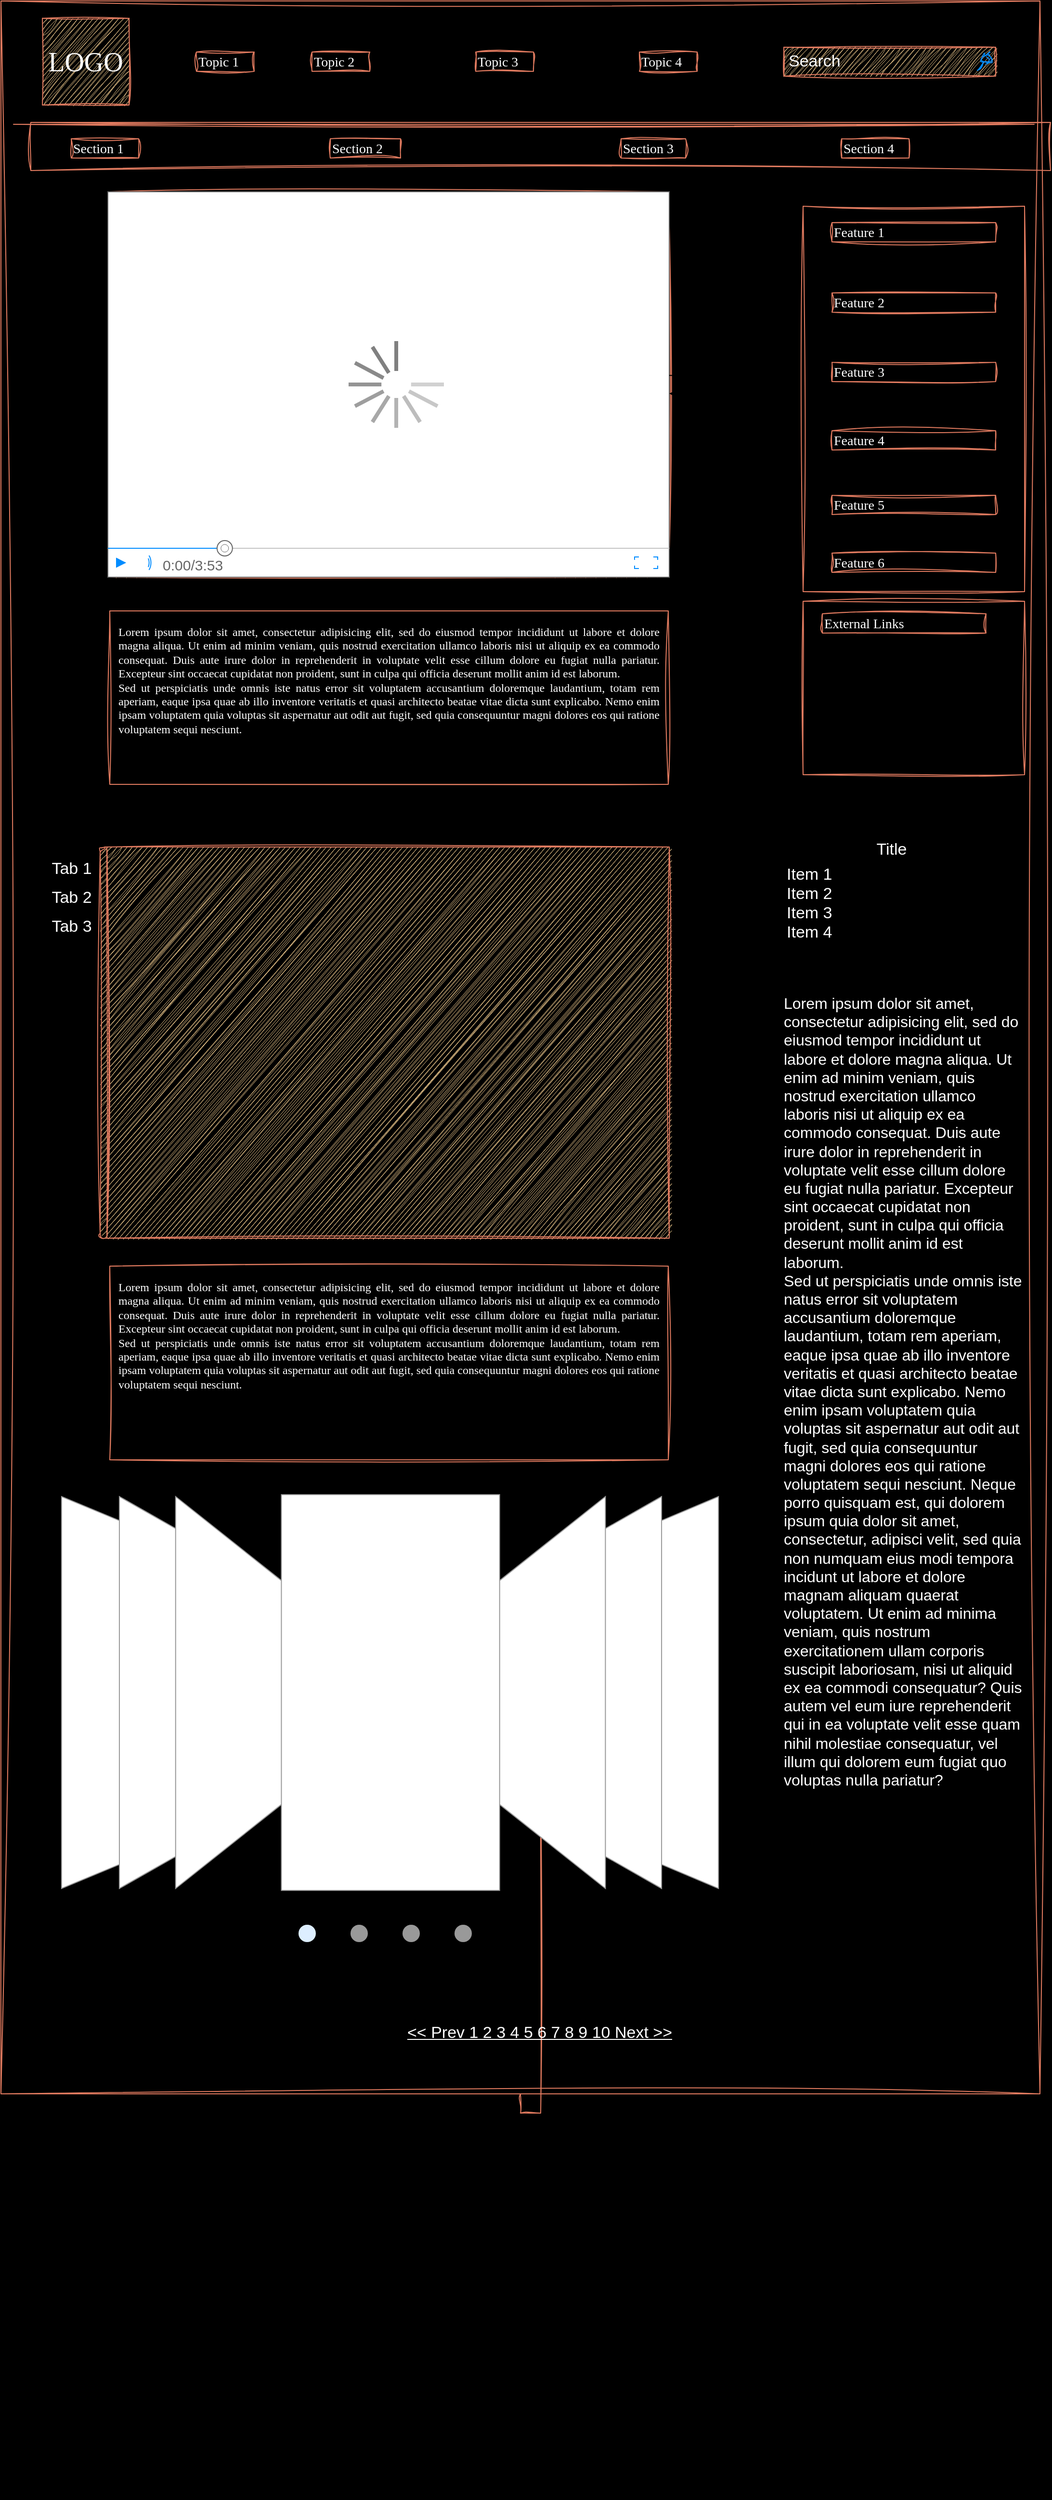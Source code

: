 <mxfile version="22.0.4" type="onedrive">
  <diagram name="Page-1" id="03018318-947c-dd8e-b7a3-06fadd420f32">
    <mxGraphModel grid="0" page="1" gridSize="10" guides="1" tooltips="1" connect="1" arrows="1" fold="1" pageScale="1" pageWidth="1100" pageHeight="850" background="#000000" math="0" shadow="0">
      <root>
        <mxCell id="0" />
        <mxCell id="1" parent="0" />
        <mxCell id="dLw2Lxp6HoIGuJWy9Hcp-2" style="edgeStyle=orthogonalEdgeStyle;rounded=0;orthogonalLoop=1;jettySize=auto;html=1;sketch=1;curveFitting=1;jiggle=2;labelBackgroundColor=none;strokeColor=#E07A5F;fontColor=#ffffff;" edge="1" parent="1" source="677b7b8949515195-1">
          <mxGeometry relative="1" as="geometry">
            <mxPoint x="560" y="950.333" as="targetPoint" />
          </mxGeometry>
        </mxCell>
        <mxCell id="1NPm21L4E8zt40Me9iO8-26" style="edgeStyle=none;curved=1;rounded=0;orthogonalLoop=1;jettySize=auto;html=1;fontSize=12;startSize=8;endSize=8;" edge="1" parent="1" source="677b7b8949515195-1">
          <mxGeometry relative="1" as="geometry">
            <mxPoint x="577.571" y="1746.857" as="targetPoint" />
          </mxGeometry>
        </mxCell>
        <mxCell id="677b7b8949515195-1" value="" style="whiteSpace=wrap;html=1;rounded=0;shadow=0;labelBackgroundColor=none;strokeColor=#E07A5F;strokeWidth=1;fillColor=none;fontFamily=Verdana;fontSize=12;fontColor=#ffffff;align=center;comic=1;sketch=1;curveFitting=1;jiggle=2;" vertex="1" parent="1">
          <mxGeometry y="-846" width="1079" height="2172" as="geometry" />
        </mxCell>
        <mxCell id="677b7b8949515195-2" value="LOGO" style="whiteSpace=wrap;html=1;rounded=0;shadow=0;labelBackgroundColor=none;strokeWidth=1;fontFamily=Verdana;fontSize=28;align=center;comic=1;strokeColor=#E07A5F;fontColor=#ffffff;sketch=1;curveFitting=1;jiggle=2;fillColor=#F2CC8F;" vertex="1" parent="1">
          <mxGeometry x="43" y="-828" width="90" height="90" as="geometry" />
        </mxCell>
        <mxCell id="677b7b8949515195-3" value="Search" style="strokeWidth=1;shadow=0;dashed=0;align=center;html=1;shape=mxgraph.mockup.forms.searchBox;strokeColor=#E07A5F;mainText=;strokeColor2=#008cff;fontColor=#ffffff;fontSize=17;align=left;spacingLeft=3;rounded=0;labelBackgroundColor=none;comic=1;sketch=1;curveFitting=1;jiggle=2;fillColor=#F2CC8F;" vertex="1" parent="1">
          <mxGeometry x="813" y="-798" width="220" height="30" as="geometry" />
        </mxCell>
        <mxCell id="677b7b8949515195-4" value="Topic 1" style="text;html=1;points=[];align=left;verticalAlign=top;spacingTop=-4;fontSize=14;fontFamily=Verdana;strokeColor=#E07A5F;fontColor=#ffffff;sketch=1;curveFitting=1;jiggle=2;labelBackgroundColor=none;" vertex="1" parent="1">
          <mxGeometry x="203" y="-793" width="60" height="20" as="geometry" />
        </mxCell>
        <mxCell id="677b7b8949515195-5" value="Topic 2" style="text;html=1;points=[];align=left;verticalAlign=top;spacingTop=-4;fontSize=14;fontFamily=Verdana;strokeColor=#E07A5F;fontColor=#ffffff;sketch=1;curveFitting=1;jiggle=2;labelBackgroundColor=none;" vertex="1" parent="1">
          <mxGeometry x="323" y="-793" width="60" height="20" as="geometry" />
        </mxCell>
        <mxCell id="677b7b8949515195-6" value="Topic 3" style="text;html=1;points=[];align=left;verticalAlign=top;spacingTop=-4;fontSize=14;fontFamily=Verdana;strokeColor=#E07A5F;fontColor=#ffffff;sketch=1;curveFitting=1;jiggle=2;labelBackgroundColor=none;" vertex="1" parent="1">
          <mxGeometry x="493" y="-793" width="60" height="20" as="geometry" />
        </mxCell>
        <mxCell id="677b7b8949515195-7" value="Topic 4" style="text;html=1;points=[];align=left;verticalAlign=top;spacingTop=-4;fontSize=14;fontFamily=Verdana;strokeColor=#E07A5F;fontColor=#ffffff;sketch=1;curveFitting=1;jiggle=2;labelBackgroundColor=none;" vertex="1" parent="1">
          <mxGeometry x="663" y="-793" width="60" height="20" as="geometry" />
        </mxCell>
        <mxCell id="677b7b8949515195-9" value="" style="line;strokeWidth=1;html=1;rounded=0;shadow=0;labelBackgroundColor=none;fillColor=none;fontFamily=Verdana;fontSize=14;fontColor=#ffffff;align=center;comic=1;strokeColor=#E07A5F;sketch=1;curveFitting=1;jiggle=2;" vertex="1" parent="1">
          <mxGeometry x="13" y="-723" width="1060" height="10" as="geometry" />
        </mxCell>
        <mxCell id="677b7b8949515195-10" value="" style="whiteSpace=wrap;html=1;rounded=0;shadow=0;labelBackgroundColor=none;strokeWidth=1;fillColor=none;fontFamily=Verdana;fontSize=12;align=center;comic=1;strokeColor=#E07A5F;fontColor=#ffffff;sketch=1;curveFitting=1;jiggle=2;" vertex="1" parent="1">
          <mxGeometry x="31" y="-720" width="1059" height="50" as="geometry" />
        </mxCell>
        <mxCell id="677b7b8949515195-11" value="Section 1" style="text;html=1;points=[];align=left;verticalAlign=top;spacingTop=-4;fontSize=14;fontFamily=Verdana;strokeColor=#E07A5F;fontColor=#ffffff;sketch=1;curveFitting=1;jiggle=2;labelBackgroundColor=none;" vertex="1" parent="1">
          <mxGeometry x="73" y="-703" width="70" height="20" as="geometry" />
        </mxCell>
        <mxCell id="677b7b8949515195-12" value="Section 2" style="text;html=1;points=[];align=left;verticalAlign=top;spacingTop=-4;fontSize=14;fontFamily=Verdana;strokeColor=#E07A5F;fontColor=#ffffff;sketch=1;curveFitting=1;jiggle=2;labelBackgroundColor=none;" vertex="1" parent="1">
          <mxGeometry x="342" y="-703" width="73" height="20" as="geometry" />
        </mxCell>
        <mxCell id="677b7b8949515195-13" value="Section 3" style="text;html=1;points=[];align=left;verticalAlign=top;spacingTop=-4;fontSize=14;fontFamily=Verdana;strokeColor=#E07A5F;fontColor=#ffffff;sketch=1;curveFitting=1;jiggle=2;labelBackgroundColor=none;" vertex="1" parent="1">
          <mxGeometry x="644" y="-703" width="67" height="20" as="geometry" />
        </mxCell>
        <mxCell id="677b7b8949515195-14" value="Section 4" style="text;html=1;points=[];align=left;verticalAlign=top;spacingTop=-4;fontSize=14;fontFamily=Verdana;strokeColor=#E07A5F;fontColor=#ffffff;sketch=1;curveFitting=1;jiggle=2;labelBackgroundColor=none;" vertex="1" parent="1">
          <mxGeometry x="873" y="-703" width="70" height="20" as="geometry" />
        </mxCell>
        <mxCell id="677b7b8949515195-15" value="&lt;div style=&quot;text-align: justify&quot;&gt;&lt;span&gt;Lorem ipsum dolor sit amet, consectetur adipisicing elit, sed do eiusmod tempor incididunt ut labore et dolore magna aliqua. Ut enim ad minim veniam, quis nostrud exercitation ullamco laboris nisi ut aliquip ex ea commodo consequat. Duis aute irure dolor in reprehenderit in voluptate velit esse cillum dolore eu fugiat nulla pariatur. Excepteur sint occaecat cupidatat non proident, sunt in culpa qui officia deserunt mollit anim id est laborum.&lt;/span&gt;&lt;/div&gt;&lt;div style=&quot;text-align: justify&quot;&gt;&lt;span&gt;Sed ut perspiciatis unde omnis iste natus error sit voluptatem accusantium doloremque laudantium, totam rem aperiam, eaque ipsa quae ab illo inventore veritatis et quasi architecto beatae vitae dicta sunt explicabo. Nemo enim ipsam voluptatem quia voluptas sit aspernatur aut odit aut fugit, sed quia consequuntur magni dolores eos qui ratione voluptatem sequi nesciunt.&amp;nbsp;&lt;/span&gt;&lt;/div&gt;" style="whiteSpace=wrap;html=1;rounded=0;shadow=0;labelBackgroundColor=none;strokeWidth=1;fillColor=none;fontFamily=Verdana;fontSize=12;align=center;verticalAlign=top;spacing=10;comic=1;strokeColor=#E07A5F;fontColor=#ffffff;sketch=1;curveFitting=1;jiggle=2;" vertex="1" parent="1">
          <mxGeometry x="113" y="-213" width="580" height="180" as="geometry" />
        </mxCell>
        <mxCell id="677b7b8949515195-16" value="" style="verticalLabelPosition=bottom;shadow=0;dashed=0;align=center;html=1;verticalAlign=top;strokeWidth=1;shape=mxgraph.mockup.graphics.simpleIcon;strokeColor=#E07A5F;rounded=0;labelBackgroundColor=none;fontFamily=Verdana;fontSize=14;fontColor=#ffffff;comic=1;sketch=1;curveFitting=1;jiggle=2;fillColor=#F2CC8F;" vertex="1" parent="1">
          <mxGeometry x="113" y="-648" width="580" height="400" as="geometry" />
        </mxCell>
        <mxCell id="677b7b8949515195-25" value="" style="whiteSpace=wrap;html=1;rounded=0;shadow=0;labelBackgroundColor=none;strokeWidth=1;fillColor=none;fontFamily=Verdana;fontSize=12;align=center;comic=1;strokeColor=#E07A5F;fontColor=#ffffff;sketch=1;curveFitting=1;jiggle=2;" vertex="1" parent="1">
          <mxGeometry x="833" y="-633" width="230" height="400" as="geometry" />
        </mxCell>
        <mxCell id="677b7b8949515195-26" value="" style="whiteSpace=wrap;html=1;rounded=0;shadow=0;labelBackgroundColor=none;strokeWidth=1;fillColor=none;fontFamily=Verdana;fontSize=12;align=center;comic=1;strokeColor=#E07A5F;fontColor=#ffffff;sketch=1;curveFitting=1;jiggle=2;" vertex="1" parent="1">
          <mxGeometry x="833" y="-223" width="230" height="180" as="geometry" />
        </mxCell>
        <mxCell id="677b7b8949515195-42" value="External Links" style="text;html=1;points=[];align=left;verticalAlign=top;spacingTop=-4;fontSize=14;fontFamily=Verdana;strokeColor=#E07A5F;fontColor=#ffffff;sketch=1;curveFitting=1;jiggle=2;labelBackgroundColor=none;" vertex="1" parent="1">
          <mxGeometry x="853" y="-210" width="170" height="20" as="geometry" />
        </mxCell>
        <mxCell id="677b7b8949515195-44" value="Feature 1" style="text;html=1;points=[];align=left;verticalAlign=top;spacingTop=-4;fontSize=14;fontFamily=Verdana;strokeColor=#E07A5F;fontColor=#ffffff;aspect=fixed;sketch=1;curveFitting=1;jiggle=2;labelBackgroundColor=none;" vertex="1" parent="1">
          <mxGeometry x="863" y="-616" width="170" height="20" as="geometry" />
        </mxCell>
        <mxCell id="677b7b8949515195-45" value="Feature 2" style="text;html=1;points=[];align=left;verticalAlign=top;spacingTop=-4;fontSize=14;fontFamily=Verdana;strokeColor=#E07A5F;fontColor=#ffffff;aspect=fixed;sketch=1;curveFitting=1;jiggle=2;labelBackgroundColor=none;" vertex="1" parent="1">
          <mxGeometry x="863" y="-543" width="170" height="20" as="geometry" />
        </mxCell>
        <mxCell id="677b7b8949515195-46" value="Feature 3" style="text;html=1;points=[];align=left;verticalAlign=top;spacingTop=-4;fontSize=14;fontFamily=Verdana;strokeColor=#E07A5F;fontColor=#ffffff;aspect=fixed;sketch=1;curveFitting=1;jiggle=2;labelBackgroundColor=none;" vertex="1" parent="1">
          <mxGeometry x="863" y="-471" width="170" height="20" as="geometry" />
        </mxCell>
        <mxCell id="677b7b8949515195-47" value="Feature 4" style="text;html=1;points=[];align=left;verticalAlign=top;spacingTop=-4;fontSize=14;fontFamily=Verdana;strokeColor=#E07A5F;fontColor=#ffffff;aspect=fixed;sketch=1;curveFitting=1;jiggle=2;labelBackgroundColor=none;" vertex="1" parent="1">
          <mxGeometry x="863" y="-400" width="170" height="20" as="geometry" />
        </mxCell>
        <mxCell id="677b7b8949515195-48" value="Feature 5" style="text;html=1;points=[];align=left;verticalAlign=top;spacingTop=-4;fontSize=14;fontFamily=Verdana;strokeColor=#E07A5F;fontColor=#ffffff;aspect=fixed;sketch=1;curveFitting=1;jiggle=2;labelBackgroundColor=none;" vertex="1" parent="1">
          <mxGeometry x="863" y="-333" width="170" height="20" as="geometry" />
        </mxCell>
        <mxCell id="677b7b8949515195-49" value="Feature 6" style="text;html=1;points=[];align=left;verticalAlign=top;spacingTop=-4;fontSize=14;fontFamily=Verdana;strokeColor=#E07A5F;fontColor=#ffffff;sketch=1;curveFitting=1;jiggle=2;labelBackgroundColor=none;" vertex="1" parent="1">
          <mxGeometry x="863" y="-273" width="170" height="20" as="geometry" />
        </mxCell>
        <mxCell id="dLw2Lxp6HoIGuJWy9Hcp-4" value="&lt;div style=&quot;text-align: justify&quot;&gt;&lt;span&gt;Lorem ipsum dolor sit amet, consectetur adipisicing elit, sed do eiusmod tempor incididunt ut labore et dolore magna aliqua. Ut enim ad minim veniam, quis nostrud exercitation ullamco laboris nisi ut aliquip ex ea commodo consequat. Duis aute irure dolor in reprehenderit in voluptate velit esse cillum dolore eu fugiat nulla pariatur. Excepteur sint occaecat cupidatat non proident, sunt in culpa qui officia deserunt mollit anim id est laborum.&lt;/span&gt;&lt;/div&gt;&lt;div style=&quot;text-align: justify&quot;&gt;&lt;span&gt;Sed ut perspiciatis unde omnis iste natus error sit voluptatem accusantium doloremque laudantium, totam rem aperiam, eaque ipsa quae ab illo inventore veritatis et quasi architecto beatae vitae dicta sunt explicabo. Nemo enim ipsam voluptatem quia voluptas sit aspernatur aut odit aut fugit, sed quia consequuntur magni dolores eos qui ratione voluptatem sequi nesciunt.&amp;nbsp;&lt;/span&gt;&lt;/div&gt;" style="whiteSpace=wrap;html=1;rounded=0;shadow=0;labelBackgroundColor=none;strokeWidth=1;fillColor=none;fontFamily=Verdana;fontSize=12;align=center;verticalAlign=top;spacing=10;comic=1;strokeColor=#E07A5F;fontColor=#ffffff;sketch=1;curveFitting=1;jiggle=2;" vertex="1" parent="1">
          <mxGeometry x="113" y="467" width="580" height="201" as="geometry" />
        </mxCell>
        <mxCell id="1NPm21L4E8zt40Me9iO8-1" value="" style="edgeStyle=none;curved=1;rounded=0;orthogonalLoop=1;jettySize=auto;html=1;fontSize=12;startSize=8;endSize=8;" edge="1" parent="1" source="dLw2Lxp6HoIGuJWy9Hcp-5" target="dLw2Lxp6HoIGuJWy9Hcp-11">
          <mxGeometry relative="1" as="geometry" />
        </mxCell>
        <mxCell id="dLw2Lxp6HoIGuJWy9Hcp-5" value="" style="strokeWidth=1;shadow=0;dashed=0;align=center;html=1;shape=mxgraph.mockup.forms.rrect;rSize=0;strokeColor=#E07A5F;fillColor=#F2CC8F;sketch=1;curveFitting=1;jiggle=2;fontColor=#ffffff;labelBackgroundColor=none;" vertex="1" parent="1">
          <mxGeometry x="809" y="21" width="254" height="801" as="geometry" />
        </mxCell>
        <mxCell id="dLw2Lxp6HoIGuJWy9Hcp-6" value="Title" style="strokeWidth=1;shadow=0;dashed=0;align=center;html=1;shape=mxgraph.mockup.forms.rrect;rSize=0;strokeColor=#E07A5F;fontColor=#ffffff;fontSize=17;fillColor=#F2CC8F;resizeWidth=1;whiteSpace=wrap;sketch=1;curveFitting=1;jiggle=2;labelBackgroundColor=none;" vertex="1" parent="dLw2Lxp6HoIGuJWy9Hcp-5">
          <mxGeometry width="232.0" height="30" relative="1" as="geometry">
            <mxPoint y="-1" as="offset" />
          </mxGeometry>
        </mxCell>
        <mxCell id="dLw2Lxp6HoIGuJWy9Hcp-7" value="Item 1" style="strokeWidth=1;shadow=0;dashed=0;align=center;html=1;shape=mxgraph.mockup.forms.anchor;fontSize=17;fontColor=#ffffff;align=left;spacingLeft=5;resizeWidth=1;whiteSpace=wrap;sketch=1;curveFitting=1;jiggle=2;labelBackgroundColor=none;fillColor=#F2CC8F;strokeColor=#E07A5F;" vertex="1" parent="dLw2Lxp6HoIGuJWy9Hcp-5">
          <mxGeometry width="232.0" height="20" relative="1" as="geometry">
            <mxPoint y="30" as="offset" />
          </mxGeometry>
        </mxCell>
        <mxCell id="dLw2Lxp6HoIGuJWy9Hcp-8" value="Item 2" style="strokeWidth=1;shadow=0;dashed=0;align=center;html=1;shape=mxgraph.mockup.forms.anchor;fontSize=17;fontColor=#ffffff;align=left;spacingLeft=5;resizeWidth=1;whiteSpace=wrap;sketch=1;curveFitting=1;jiggle=2;labelBackgroundColor=none;fillColor=#F2CC8F;strokeColor=#E07A5F;" vertex="1" parent="dLw2Lxp6HoIGuJWy9Hcp-5">
          <mxGeometry width="232.0" height="20" relative="1" as="geometry">
            <mxPoint y="50" as="offset" />
          </mxGeometry>
        </mxCell>
        <mxCell id="dLw2Lxp6HoIGuJWy9Hcp-9" value="Item 3" style="strokeWidth=1;shadow=0;dashed=0;align=center;html=1;shape=mxgraph.mockup.forms.rrect;rSize=0;fontSize=17;fontColor=#ffffff;align=left;spacingLeft=5;fillColor=#F2CC8F;strokeColor=none;resizeWidth=1;whiteSpace=wrap;sketch=1;curveFitting=1;jiggle=2;labelBackgroundColor=none;" vertex="1" parent="dLw2Lxp6HoIGuJWy9Hcp-5">
          <mxGeometry width="232.0" height="20" relative="1" as="geometry">
            <mxPoint y="70" as="offset" />
          </mxGeometry>
        </mxCell>
        <mxCell id="dLw2Lxp6HoIGuJWy9Hcp-10" value="Item 4" style="strokeWidth=1;shadow=0;dashed=0;align=center;html=1;shape=mxgraph.mockup.forms.anchor;fontSize=17;fontColor=#ffffff;align=left;spacingLeft=5;resizeWidth=1;whiteSpace=wrap;sketch=1;curveFitting=1;jiggle=2;labelBackgroundColor=none;fillColor=#F2CC8F;strokeColor=#E07A5F;" vertex="1" parent="dLw2Lxp6HoIGuJWy9Hcp-5">
          <mxGeometry width="232.0" height="20" relative="1" as="geometry">
            <mxPoint y="90" as="offset" />
          </mxGeometry>
        </mxCell>
        <mxCell id="1NPm21L4E8zt40Me9iO8-24" value="Lorem ipsum dolor sit amet, consectetur adipisicing elit, sed do eiusmod tempor incididunt ut labore et dolore magna aliqua. Ut enim ad minim veniam, quis nostrud exercitation ullamco laboris nisi ut aliquip ex ea commodo consequat. Duis aute irure dolor in reprehenderit in voluptate velit esse cillum dolore eu fugiat nulla pariatur. Excepteur sint occaecat cupidatat non proident, sunt in culpa qui officia deserunt mollit anim id est laborum.&#xa;Sed ut perspiciatis unde omnis iste natus error sit voluptatem accusantium doloremque laudantium, totam rem aperiam, eaque ipsa quae ab illo inventore veritatis et quasi architecto beatae vitae dicta sunt explicabo. Nemo enim ipsam voluptatem quia voluptas sit aspernatur aut odit aut fugit, sed quia consequuntur magni dolores eos qui ratione voluptatem sequi nesciunt. Neque porro quisquam est, qui dolorem ipsum quia dolor sit amet, consectetur, adipisci velit, sed quia non numquam eius modi tempora incidunt ut labore et dolore magnam aliquam quaerat voluptatem. Ut enim ad minima veniam, quis nostrum exercitationem ullam corporis suscipit laboriosam, nisi ut aliquid ex ea commodi consequatur? Quis autem vel eum iure reprehenderit qui in ea voluptate velit esse quam nihil molestiae consequatur, vel illum qui dolorem eum fugiat quo voluptas nulla pariatur?" style="text;spacingTop=-5;whiteSpace=wrap;html=1;align=left;fontSize=16;fontFamily=Helvetica;fillColor=none;strokeColor=none;fontColor=#FFFFFF;" vertex="1" parent="dLw2Lxp6HoIGuJWy9Hcp-5">
          <mxGeometry x="2" y="162" width="250" height="470" as="geometry" />
        </mxCell>
        <mxCell id="dLw2Lxp6HoIGuJWy9Hcp-11" value="" style="strokeWidth=1;shadow=0;dashed=0;align=center;html=1;shape=mxgraph.mockup.containers.marginRect2;rectMarginLeft=67;strokeColor=#E07A5F;whiteSpace=wrap;sketch=1;curveFitting=1;jiggle=2;fontColor=#ffffff;labelBackgroundColor=none;fillColor=#F2CC8F;" vertex="1" parent="1">
          <mxGeometry x="43" y="32" width="651" height="406" as="geometry" />
        </mxCell>
        <mxCell id="dLw2Lxp6HoIGuJWy9Hcp-12" value="Tab 1" style="strokeColor=#E07A5F;fillColor=#F2CC8F;strokeWidth=1;shadow=0;dashed=0;align=center;html=1;shape=mxgraph.mockup.containers.rrect;rSize=0;fontSize=17;fontColor=#ffffff;sketch=1;curveFitting=1;jiggle=2;labelBackgroundColor=none;" vertex="1" parent="dLw2Lxp6HoIGuJWy9Hcp-11">
          <mxGeometry width="60" height="25" relative="1" as="geometry">
            <mxPoint y="10" as="offset" />
          </mxGeometry>
        </mxCell>
        <mxCell id="dLw2Lxp6HoIGuJWy9Hcp-13" value="Tab 2" style="strokeWidth=1;shadow=0;dashed=0;align=center;html=1;shape=mxgraph.mockup.containers.rrect;rSize=0;fontSize=17;fontColor=#ffffff;strokeColor=#E07A5F;fillColor=#F2CC8F;sketch=1;curveFitting=1;jiggle=2;labelBackgroundColor=none;" vertex="1" parent="dLw2Lxp6HoIGuJWy9Hcp-11">
          <mxGeometry width="60" height="25" relative="1" as="geometry">
            <mxPoint y="40" as="offset" />
          </mxGeometry>
        </mxCell>
        <mxCell id="dLw2Lxp6HoIGuJWy9Hcp-14" value="Tab 3" style="strokeColor=#E07A5F;fillColor=#F2CC8F;strokeWidth=1;shadow=0;dashed=0;align=center;html=1;shape=mxgraph.mockup.containers.rrect;rSize=0;fontSize=17;fontColor=#ffffff;sketch=1;curveFitting=1;jiggle=2;labelBackgroundColor=none;" vertex="1" parent="dLw2Lxp6HoIGuJWy9Hcp-11">
          <mxGeometry width="60" height="25" relative="1" as="geometry">
            <mxPoint y="70" as="offset" />
          </mxGeometry>
        </mxCell>
        <mxCell id="dLw2Lxp6HoIGuJWy9Hcp-15" value="" style="strokeWidth=1;shadow=0;dashed=0;align=center;html=1;shape=mxgraph.mockup.containers.leftButton;rSize=5;strokeColor=#E07A5F;fillColor=#F2CC8F;resizeHeight=1;movable=0;deletable=0;sketch=1;curveFitting=1;jiggle=2;fontColor=#ffffff;labelBackgroundColor=none;" vertex="1" parent="dLw2Lxp6HoIGuJWy9Hcp-11">
          <mxGeometry width="7" height="406.0" relative="1" as="geometry">
            <mxPoint x="60" as="offset" />
          </mxGeometry>
        </mxCell>
        <mxCell id="1NPm21L4E8zt40Me9iO8-18" value="" style="verticalLabelPosition=bottom;shadow=0;dashed=0;align=center;html=1;verticalAlign=top;strokeWidth=1;shape=mxgraph.mockup.containers.videoPlayer;strokeColor=#666666;strokeColor2=#008cff;strokeColor3=#c4c4c4;textColor=#666666;fillColor2=#008cff;barHeight=30;barPos=20;fontSize=16;" vertex="1" parent="1">
          <mxGeometry x="111" y="-648" width="583" height="400" as="geometry" />
        </mxCell>
        <mxCell id="1NPm21L4E8zt40Me9iO8-19" style="edgeStyle=none;curved=1;rounded=0;orthogonalLoop=1;jettySize=auto;html=1;fontSize=12;startSize=8;endSize=8;" edge="1" parent="1" source="1NPm21L4E8zt40Me9iO8-18" target="1NPm21L4E8zt40Me9iO8-18">
          <mxGeometry relative="1" as="geometry" />
        </mxCell>
        <mxCell id="1NPm21L4E8zt40Me9iO8-20" value="" style="verticalLabelPosition=bottom;shadow=0;dashed=0;align=center;html=1;verticalAlign=top;strokeWidth=1;shape=mxgraph.mockup.navigation.coverFlow;strokeColor=#999999;fontSize=16;rotation=0;" vertex="1" parent="1">
          <mxGeometry x="59.5" y="702" width="687" height="415" as="geometry" />
        </mxCell>
        <mxCell id="1NPm21L4E8zt40Me9iO8-23" value="" style="verticalLabelPosition=bottom;shadow=0;dashed=0;align=center;html=1;verticalAlign=top;strokeWidth=1;shape=mxgraph.mockup.navigation.pageControl;fillColor=#999999;strokeColor=#ddeeff;fontSize=16;rotation=0;" vertex="1" parent="1">
          <mxGeometry x="309" y="1117" width="180" height="85" as="geometry" />
        </mxCell>
        <mxCell id="1NPm21L4E8zt40Me9iO8-25" value="" style="verticalLabelPosition=bottom;shadow=0;dashed=0;align=center;html=1;verticalAlign=top;strokeWidth=1;shape=mxgraph.mockup.misc.loading_circle_2;pointerEvents=1;fontSize=16;" vertex="1" parent="1">
          <mxGeometry x="361" y="-493" width="99" height="90" as="geometry" />
        </mxCell>
        <mxCell id="1NPm21L4E8zt40Me9iO8-73" value="&amp;lt;&amp;lt; Prev 1 2 3 4 5 6 7 8 9 10 Next &amp;gt;&amp;gt;" style="strokeWidth=1;shadow=0;dashed=0;align=center;html=1;shape=mxgraph.mockup.navigation.pagination;linkText=;fontSize=17;fontColor=#FFFFFF;fontStyle=4;" vertex="1" parent="1">
          <mxGeometry x="383.5" y="1248" width="350" height="30" as="geometry" />
        </mxCell>
      </root>
    </mxGraphModel>
  </diagram>
</mxfile>
